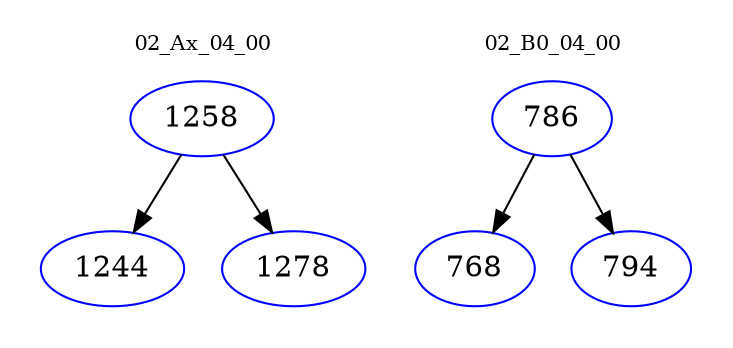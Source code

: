 digraph{
subgraph cluster_0 {
color = white
label = "02_Ax_04_00";
fontsize=10;
T0_1258 [label="1258", color="blue"]
T0_1258 -> T0_1244 [color="black"]
T0_1244 [label="1244", color="blue"]
T0_1258 -> T0_1278 [color="black"]
T0_1278 [label="1278", color="blue"]
}
subgraph cluster_1 {
color = white
label = "02_B0_04_00";
fontsize=10;
T1_786 [label="786", color="blue"]
T1_786 -> T1_768 [color="black"]
T1_768 [label="768", color="blue"]
T1_786 -> T1_794 [color="black"]
T1_794 [label="794", color="blue"]
}
}
